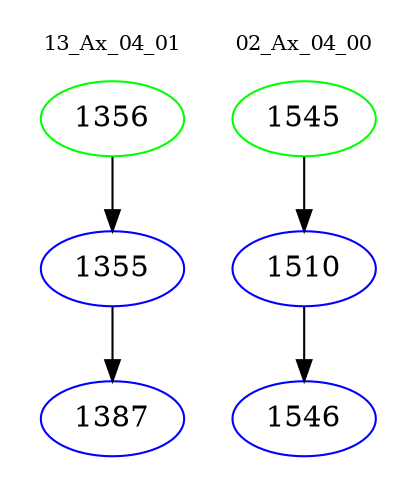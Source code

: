 digraph{
subgraph cluster_0 {
color = white
label = "13_Ax_04_01";
fontsize=10;
T0_1356 [label="1356", color="green"]
T0_1356 -> T0_1355 [color="black"]
T0_1355 [label="1355", color="blue"]
T0_1355 -> T0_1387 [color="black"]
T0_1387 [label="1387", color="blue"]
}
subgraph cluster_1 {
color = white
label = "02_Ax_04_00";
fontsize=10;
T1_1545 [label="1545", color="green"]
T1_1545 -> T1_1510 [color="black"]
T1_1510 [label="1510", color="blue"]
T1_1510 -> T1_1546 [color="black"]
T1_1546 [label="1546", color="blue"]
}
}
